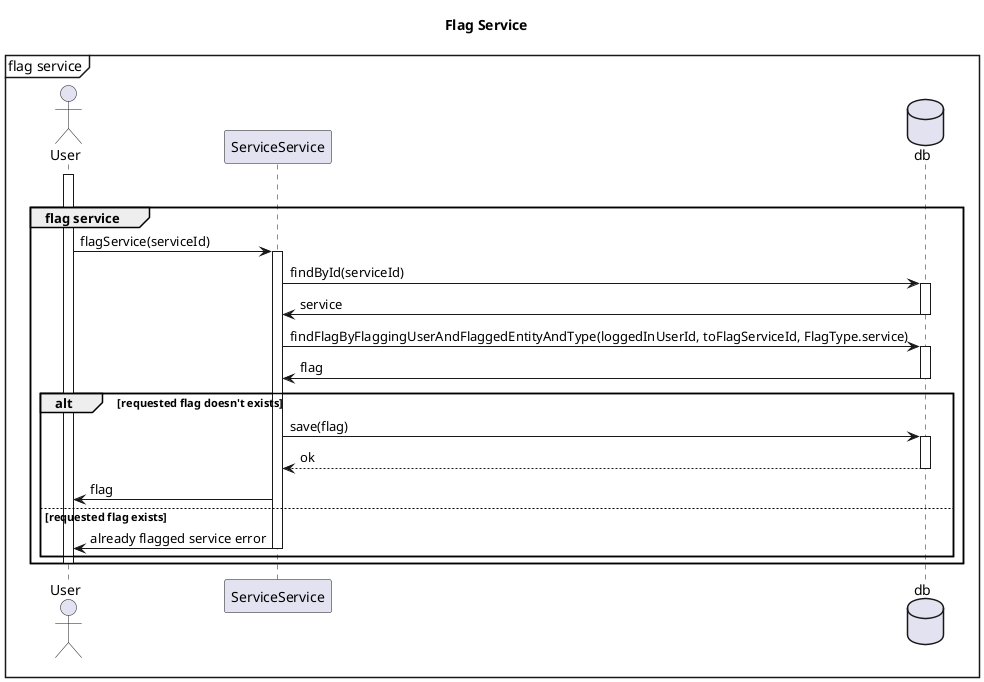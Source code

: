 @startuml
'https://plantuml.com/sequence-diagram


mainframe flag service

title "Flag Service"
actor User
participant ServiceService
database db

group flag user

group flag service
activate User
User -> ServiceService: flagService(serviceId)
activate ServiceService
ServiceService -> db: findById(serviceId)
activate db
db -> ServiceService: service
deactivate db
ServiceService -> db: findFlagByFlaggingUserAndFlaggedEntityAndType(loggedInUserId, toFlagServiceId, FlagType.service)
activate db
db -> ServiceService: flag
deactivate db

alt requested flag doesn't exists
    ServiceService -> db: save(flag)
    activate db
    db --> ServiceService: ok
    deactivate db

    ServiceService -> User: flag
else requested flag exists
    ServiceService -> User: already flagged service error
    deactivate ServiceService
end
deactivate User
end service

@enduml